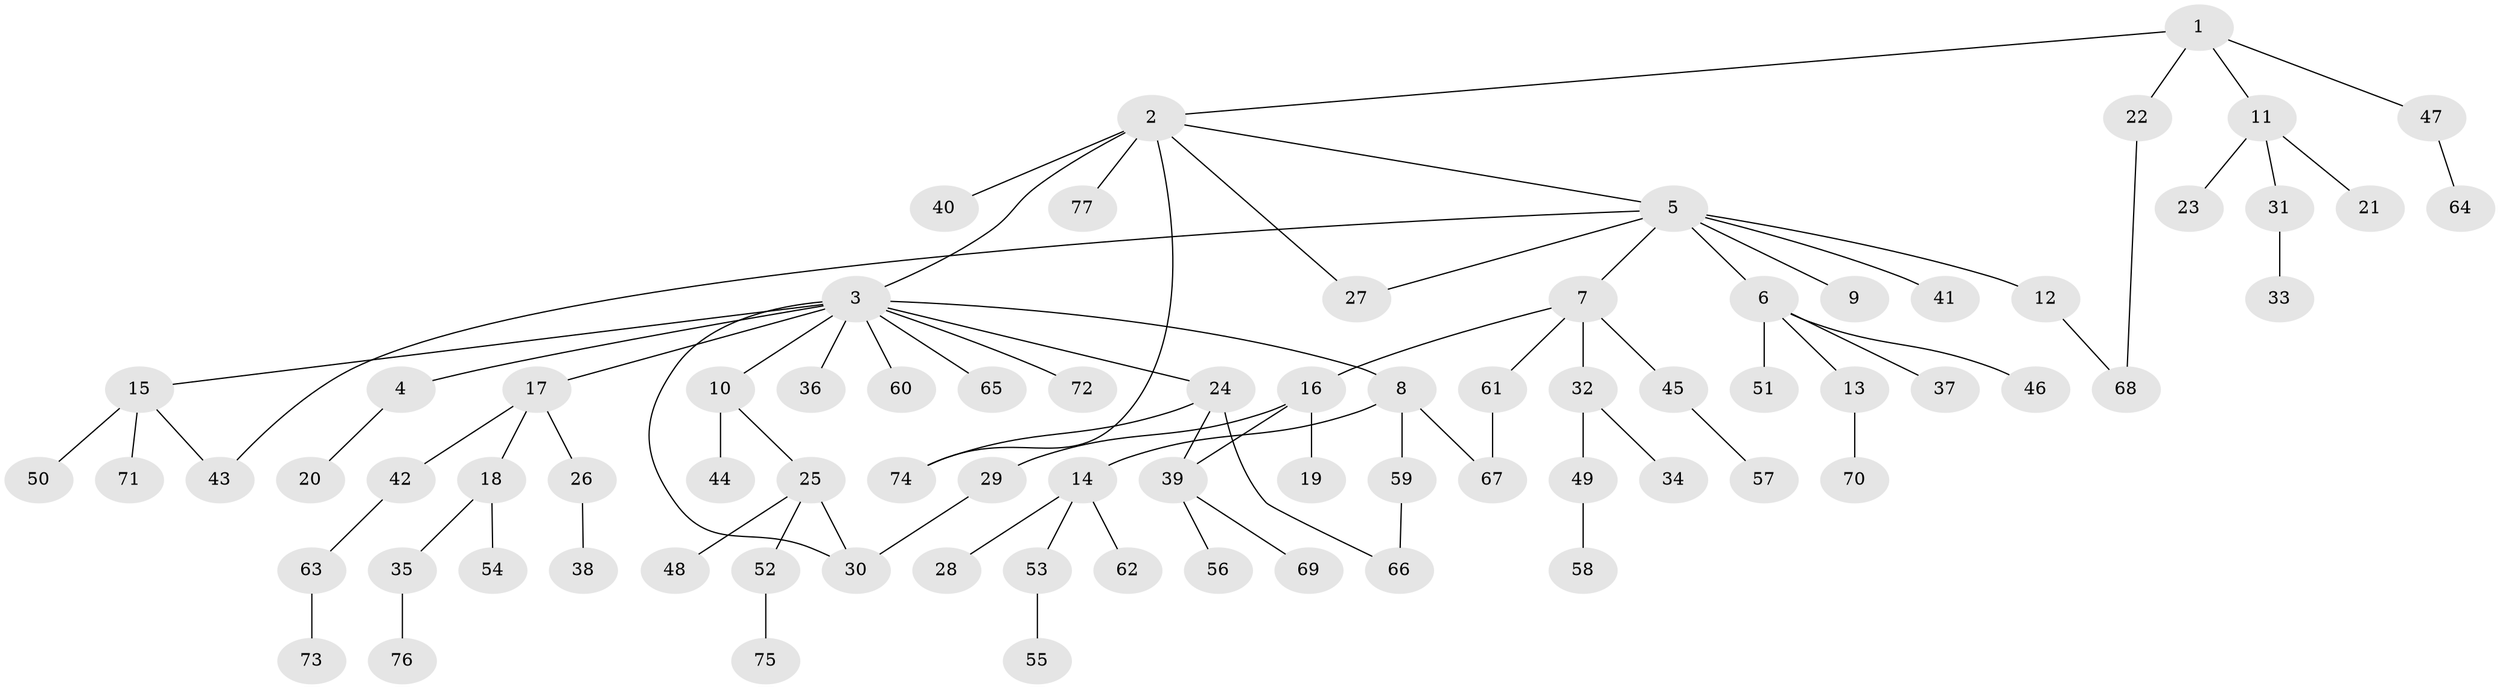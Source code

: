 // coarse degree distribution, {7: 0.03333333333333333, 9: 0.03333333333333333, 5: 0.03333333333333333, 4: 0.2, 2: 0.2, 1: 0.5}
// Generated by graph-tools (version 1.1) at 2025/18/03/04/25 18:18:19]
// undirected, 77 vertices, 85 edges
graph export_dot {
graph [start="1"]
  node [color=gray90,style=filled];
  1;
  2;
  3;
  4;
  5;
  6;
  7;
  8;
  9;
  10;
  11;
  12;
  13;
  14;
  15;
  16;
  17;
  18;
  19;
  20;
  21;
  22;
  23;
  24;
  25;
  26;
  27;
  28;
  29;
  30;
  31;
  32;
  33;
  34;
  35;
  36;
  37;
  38;
  39;
  40;
  41;
  42;
  43;
  44;
  45;
  46;
  47;
  48;
  49;
  50;
  51;
  52;
  53;
  54;
  55;
  56;
  57;
  58;
  59;
  60;
  61;
  62;
  63;
  64;
  65;
  66;
  67;
  68;
  69;
  70;
  71;
  72;
  73;
  74;
  75;
  76;
  77;
  1 -- 2;
  1 -- 11;
  1 -- 22;
  1 -- 47;
  2 -- 3;
  2 -- 5;
  2 -- 27;
  2 -- 40;
  2 -- 74;
  2 -- 77;
  3 -- 4;
  3 -- 8;
  3 -- 10;
  3 -- 15;
  3 -- 17;
  3 -- 24;
  3 -- 30;
  3 -- 36;
  3 -- 60;
  3 -- 65;
  3 -- 72;
  4 -- 20;
  5 -- 6;
  5 -- 7;
  5 -- 9;
  5 -- 12;
  5 -- 27;
  5 -- 41;
  5 -- 43;
  6 -- 13;
  6 -- 37;
  6 -- 46;
  6 -- 51;
  7 -- 16;
  7 -- 32;
  7 -- 45;
  7 -- 61;
  8 -- 14;
  8 -- 59;
  8 -- 67;
  10 -- 25;
  10 -- 44;
  11 -- 21;
  11 -- 23;
  11 -- 31;
  12 -- 68;
  13 -- 70;
  14 -- 28;
  14 -- 53;
  14 -- 62;
  15 -- 43;
  15 -- 50;
  15 -- 71;
  16 -- 19;
  16 -- 29;
  16 -- 39;
  17 -- 18;
  17 -- 26;
  17 -- 42;
  18 -- 35;
  18 -- 54;
  22 -- 68;
  24 -- 39;
  24 -- 66;
  24 -- 74;
  25 -- 30;
  25 -- 48;
  25 -- 52;
  26 -- 38;
  29 -- 30;
  31 -- 33;
  32 -- 34;
  32 -- 49;
  35 -- 76;
  39 -- 56;
  39 -- 69;
  42 -- 63;
  45 -- 57;
  47 -- 64;
  49 -- 58;
  52 -- 75;
  53 -- 55;
  59 -- 66;
  61 -- 67;
  63 -- 73;
}
